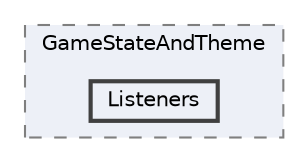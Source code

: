 digraph "UI/Components/GameStateAndTheme/Listeners"
{
 // LATEX_PDF_SIZE
  bgcolor="transparent";
  edge [fontname=Helvetica,fontsize=10,labelfontname=Helvetica,labelfontsize=10];
  node [fontname=Helvetica,fontsize=10,shape=box,height=0.2,width=0.4];
  compound=true
  subgraph clusterdir_79c290e147bce83c2739ebce8dd9e003 {
    graph [ bgcolor="#edf0f7", pencolor="grey50", label="GameStateAndTheme", fontname=Helvetica,fontsize=10 style="filled,dashed", URL="dir_79c290e147bce83c2739ebce8dd9e003.html",tooltip=""]
  dir_9d83ae144c47686fa094734c3fadc1d0 [label="Listeners", fillcolor="#edf0f7", color="grey25", style="filled,bold", URL="dir_9d83ae144c47686fa094734c3fadc1d0.html",tooltip=""];
  }
}
